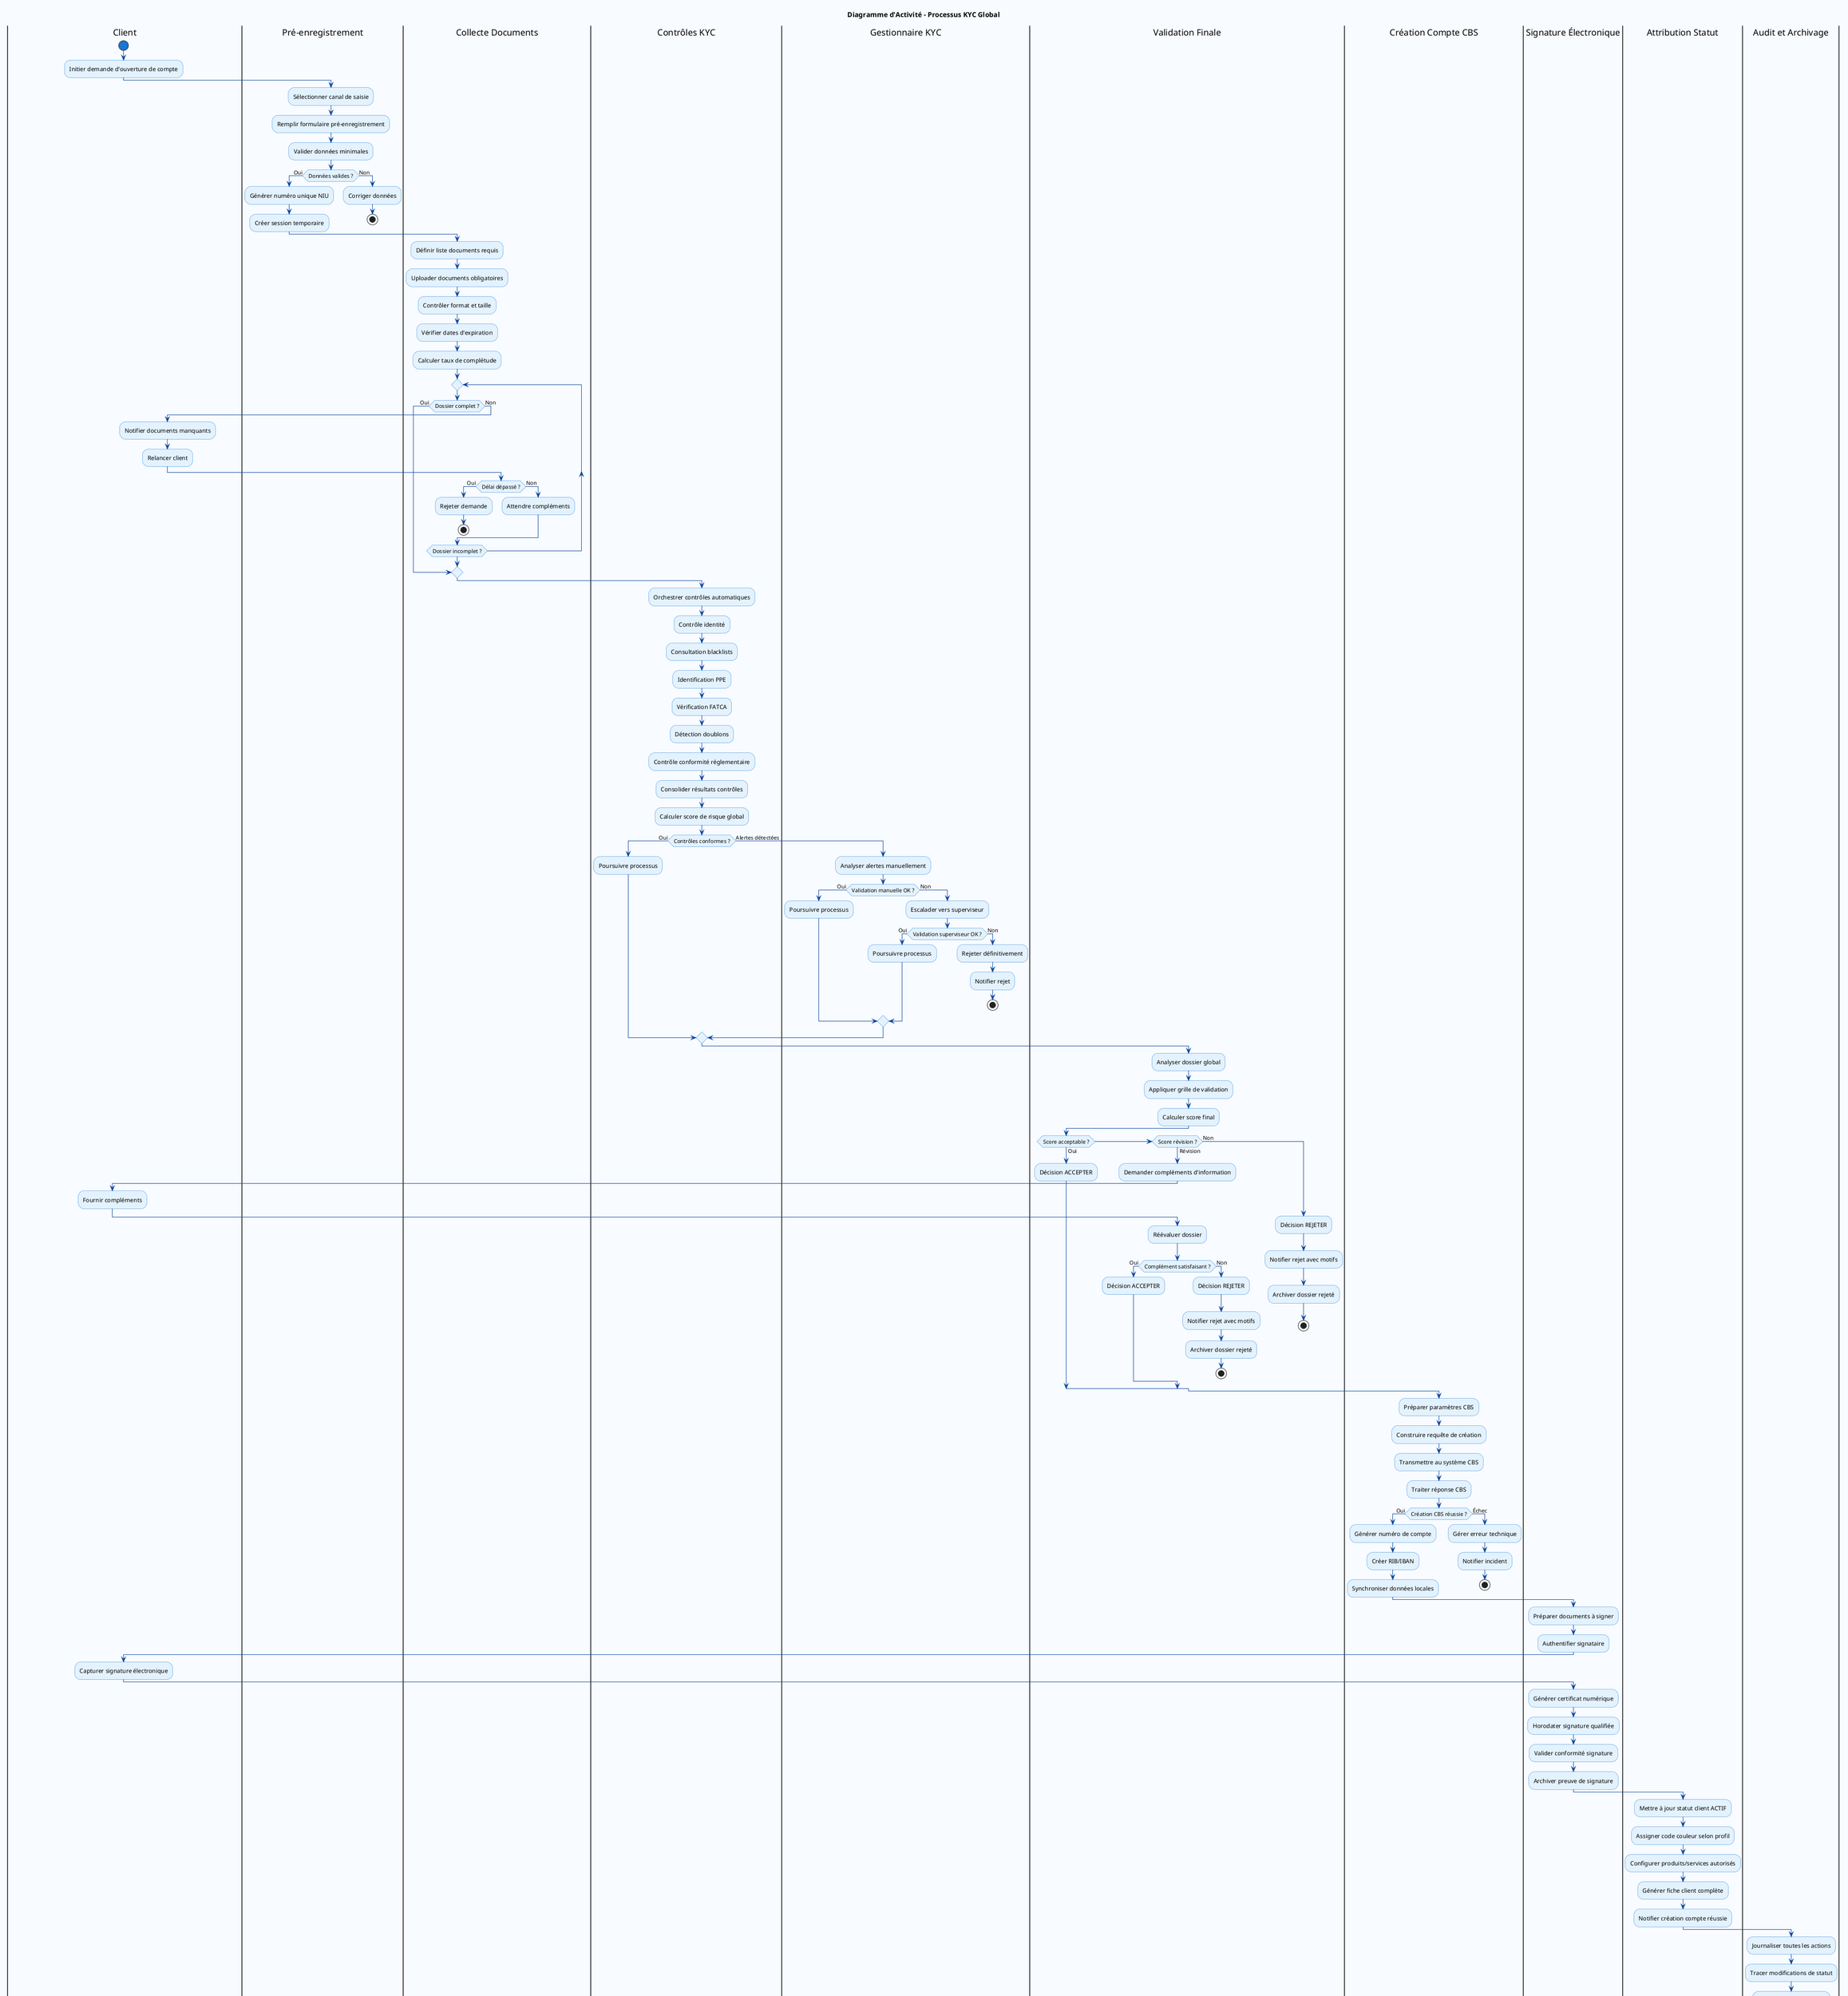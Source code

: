 @startuml GlobalKYC
skinparam backgroundColor #F8FBFF
skinparam activity {
    StartColor #1976D2
    EndColor #1976D2
    BarColor #0D47A1
    ArrowColor #0D47A1
    BackgroundColor #E3F2FD
    BorderColor #1976D2
}

title Diagramme d'Activité - Processus KYC Global

|Client|
start
:Initier demande d'ouverture de compte;

|Pré-enregistrement|
:Sélectionner canal de saisie;
:Remplir formulaire pré-enregistrement;
:Valider données minimales;
if (Données valides ?) then (Oui)
    :Générer numéro unique NIU;
    :Créer session temporaire;
else (Non)
    :Corriger données;
    stop
endif

|Collecte Documents|
:Définir liste documents requis;
:Uploader documents obligatoires;
:Contrôler format et taille;
:Vérifier dates d'expiration;
:Calculer taux de complétude;

repeat
    if (Dossier complet ?) then (Oui)
        break
    else (Non)
        |Client|
        :Notifier documents manquants;
        :Relancer client;
        |Collecte Documents|
        if (Délai dépassé ?) then (Oui)
            :Rejeter demande;
            stop
        else (Non)
            :Attendre compléments;
        endif
    endif
repeat while (Dossier incomplet ?)

|Contrôles KYC|
:Orchestrer contrôles automatiques;
:Contrôle identité;
:Consultation blacklists;
:Identification PPE;
:Vérification FATCA;
:Détection doublons;
:Contrôle conformité réglementaire;
:Consolider résultats contrôles;
:Calculer score de risque global;

if (Contrôles conformes ?) then (Oui)
    :Poursuivre processus;
else (Alertes détectées)
    |Gestionnaire KYC|
    :Analyser alertes manuellement;
    if (Validation manuelle OK ?) then (Oui)
        :Poursuivre processus;
    else (Non)
        :Escalader vers superviseur;
        if (Validation superviseur OK ?) then (Oui)
            :Poursuivre processus;
        else (Non)
            :Rejeter définitivement;
            :Notifier rejet;
            stop
        endif
    endif
endif

|Validation Finale|
:Analyser dossier global;
:Appliquer grille de validation;
:Calculer score final;

if (Score acceptable ?) then (Oui)
    :Décision ACCEPTER;
else if (Score révision ?) then (Révision)
    :Demander compléments d'information;
    |Client|
    :Fournir compléments;
    |Validation Finale|
    :Réévaluer dossier;
    if (Complément satisfaisant ?) then (Oui)
        :Décision ACCEPTER;
    else (Non)
        :Décision REJETER;
        :Notifier rejet avec motifs;
        :Archiver dossier rejeté;
        stop
    endif
else (Non)
    :Décision REJETER;
    :Notifier rejet avec motifs;
    :Archiver dossier rejeté;
    stop
endif

|Création Compte CBS|
:Préparer paramètres CBS;
:Construire requête de création;
:Transmettre au système CBS;
:Traiter réponse CBS;

if (Création CBS réussie ?) then (Oui)
    :Générer numéro de compte;
    :Créer RIB/IBAN;
    :Synchroniser données locales;
else (Échec)
    :Gérer erreur technique;
    :Notifier incident;
    stop
endif

|Signature Électronique|
:Préparer documents à signer;
:Authentifier signataire;
|Client|
:Capturer signature électronique;
|Signature Électronique|
:Générer certificat numérique;
:Horodater signature qualifiée;
:Valider conformité signature;
:Archiver preuve de signature;

|Attribution Statut|
:Mettre à jour statut client ACTIF;
:Assigner code couleur selon profil;
:Configurer produits/services autorisés;
:Générer fiche client complète;
:Notifier création compte réussie;

|Audit et Archivage|
:Journaliser toutes les actions;
:Tracer modifications de statut;
:Archiver dossier complet;
:Générer rapport KYC;

|Client|
:Recevoir confirmation + RIB;
:Accéder aux services bancaires;

stop

note right : Fin du processus KYC principal

floating note left : Les processus opérationnels\n(blocage, déblocage, clôture)\nsont gérés séparément\nvia des demandes spécifiques

@enduml